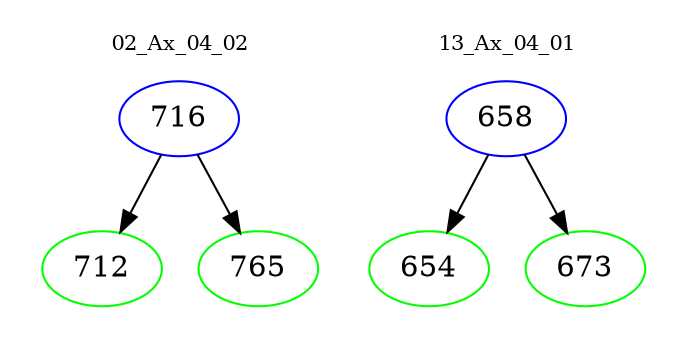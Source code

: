 digraph{
subgraph cluster_0 {
color = white
label = "02_Ax_04_02";
fontsize=10;
T0_716 [label="716", color="blue"]
T0_716 -> T0_712 [color="black"]
T0_712 [label="712", color="green"]
T0_716 -> T0_765 [color="black"]
T0_765 [label="765", color="green"]
}
subgraph cluster_1 {
color = white
label = "13_Ax_04_01";
fontsize=10;
T1_658 [label="658", color="blue"]
T1_658 -> T1_654 [color="black"]
T1_654 [label="654", color="green"]
T1_658 -> T1_673 [color="black"]
T1_673 [label="673", color="green"]
}
}
